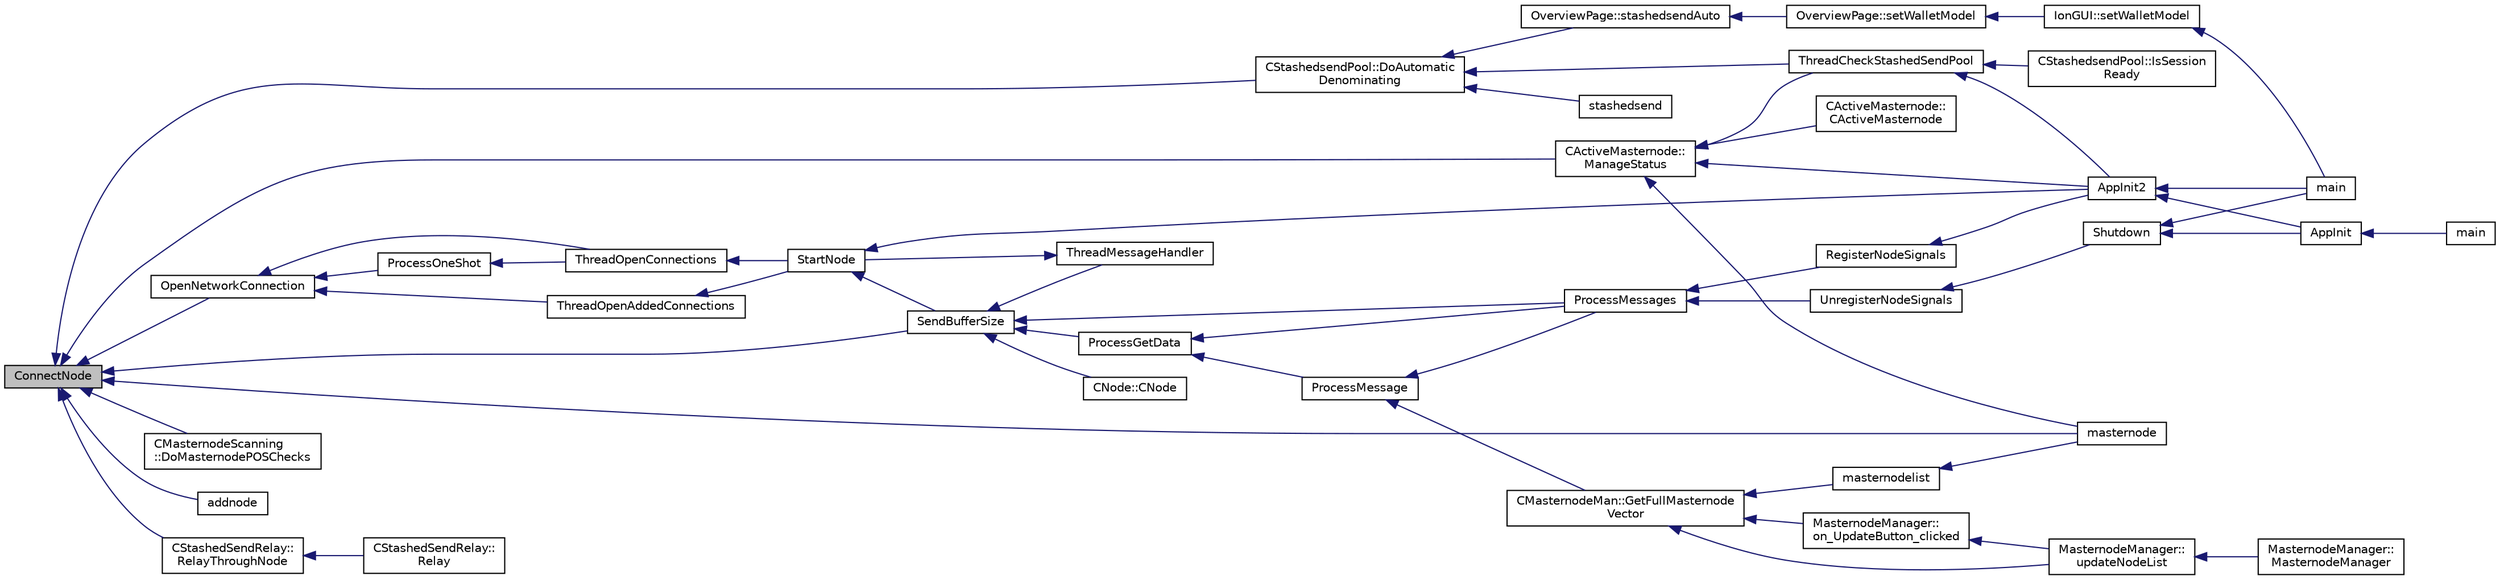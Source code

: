 digraph "ConnectNode"
{
  edge [fontname="Helvetica",fontsize="10",labelfontname="Helvetica",labelfontsize="10"];
  node [fontname="Helvetica",fontsize="10",shape=record];
  rankdir="LR";
  Node331 [label="ConnectNode",height=0.2,width=0.4,color="black", fillcolor="grey75", style="filled", fontcolor="black"];
  Node331 -> Node332 [dir="back",color="midnightblue",fontsize="10",style="solid",fontname="Helvetica"];
  Node332 [label="CActiveMasternode::\lManageStatus",height=0.2,width=0.4,color="black", fillcolor="white", style="filled",URL="$d9/d29/class_c_active_masternode.html#a8004b3b2100da7dcfedbd1e959633e51"];
  Node332 -> Node333 [dir="back",color="midnightblue",fontsize="10",style="solid",fontname="Helvetica"];
  Node333 [label="CActiveMasternode::\lCActiveMasternode",height=0.2,width=0.4,color="black", fillcolor="white", style="filled",URL="$d9/d29/class_c_active_masternode.html#a7ffb946d1b2aad0054d3b3efce8c0543"];
  Node332 -> Node334 [dir="back",color="midnightblue",fontsize="10",style="solid",fontname="Helvetica"];
  Node334 [label="AppInit2",height=0.2,width=0.4,color="black", fillcolor="white", style="filled",URL="$d8/dc0/init_8h.html#a1a4c1bfbf6ba1db77e988b89b9cadfd3",tooltip="Initialize ion. "];
  Node334 -> Node335 [dir="back",color="midnightblue",fontsize="10",style="solid",fontname="Helvetica"];
  Node335 [label="AppInit",height=0.2,width=0.4,color="black", fillcolor="white", style="filled",URL="$d4/d35/iond_8cpp.html#ac59316b767e6984e1285f0531275286b"];
  Node335 -> Node336 [dir="back",color="midnightblue",fontsize="10",style="solid",fontname="Helvetica"];
  Node336 [label="main",height=0.2,width=0.4,color="black", fillcolor="white", style="filled",URL="$d4/d35/iond_8cpp.html#a0ddf1224851353fc92bfbff6f499fa97"];
  Node334 -> Node337 [dir="back",color="midnightblue",fontsize="10",style="solid",fontname="Helvetica"];
  Node337 [label="main",height=0.2,width=0.4,color="black", fillcolor="white", style="filled",URL="$d5/d2d/ion_8cpp.html#a0ddf1224851353fc92bfbff6f499fa97"];
  Node332 -> Node338 [dir="back",color="midnightblue",fontsize="10",style="solid",fontname="Helvetica"];
  Node338 [label="masternode",height=0.2,width=0.4,color="black", fillcolor="white", style="filled",URL="$d5/d6b/rpcstashedsend_8cpp.html#a30609e443aeb47c29ed0878d16b1b5e1"];
  Node332 -> Node339 [dir="back",color="midnightblue",fontsize="10",style="solid",fontname="Helvetica"];
  Node339 [label="ThreadCheckStashedSendPool",height=0.2,width=0.4,color="black", fillcolor="white", style="filled",URL="$d9/dbc/stashedsend_8h.html#ab583ddc86effded8432ea5387f77d883"];
  Node339 -> Node334 [dir="back",color="midnightblue",fontsize="10",style="solid",fontname="Helvetica"];
  Node339 -> Node340 [dir="back",color="midnightblue",fontsize="10",style="solid",fontname="Helvetica"];
  Node340 [label="CStashedsendPool::IsSession\lReady",height=0.2,width=0.4,color="black", fillcolor="white", style="filled",URL="$dd/d8a/class_c_stashedsend_pool.html#acb903e97bacd0ecf2f1c3c0d82e6641c",tooltip="Do we have enough users to take entries? "];
  Node331 -> Node341 [dir="back",color="midnightblue",fontsize="10",style="solid",fontname="Helvetica"];
  Node341 [label="CMasternodeScanning\l::DoMasternodePOSChecks",height=0.2,width=0.4,color="black", fillcolor="white", style="filled",URL="$d5/d9f/class_c_masternode_scanning.html#a6bc18fb7508f702e2a2d1c3731342f8f"];
  Node331 -> Node342 [dir="back",color="midnightblue",fontsize="10",style="solid",fontname="Helvetica"];
  Node342 [label="OpenNetworkConnection",height=0.2,width=0.4,color="black", fillcolor="white", style="filled",URL="$dd/d84/net_8cpp.html#aa19cb8e6cf23a990e585f2bbf9ece276"];
  Node342 -> Node343 [dir="back",color="midnightblue",fontsize="10",style="solid",fontname="Helvetica"];
  Node343 [label="ProcessOneShot",height=0.2,width=0.4,color="black", fillcolor="white", style="filled",URL="$dd/d84/net_8cpp.html#af2ec2d087be42005dc76eac64a531088"];
  Node343 -> Node344 [dir="back",color="midnightblue",fontsize="10",style="solid",fontname="Helvetica"];
  Node344 [label="ThreadOpenConnections",height=0.2,width=0.4,color="black", fillcolor="white", style="filled",URL="$dd/d84/net_8cpp.html#a3b4720330e61127963a43df26b80f804"];
  Node344 -> Node345 [dir="back",color="midnightblue",fontsize="10",style="solid",fontname="Helvetica"];
  Node345 [label="StartNode",height=0.2,width=0.4,color="black", fillcolor="white", style="filled",URL="$d7/d97/net_8h.html#a9396d8054e8f74959e9391871aaddde0"];
  Node345 -> Node334 [dir="back",color="midnightblue",fontsize="10",style="solid",fontname="Helvetica"];
  Node345 -> Node346 [dir="back",color="midnightblue",fontsize="10",style="solid",fontname="Helvetica"];
  Node346 [label="SendBufferSize",height=0.2,width=0.4,color="black", fillcolor="white", style="filled",URL="$d7/d97/net_8h.html#a13f289d6233bd32b78a38793f76bdccb"];
  Node346 -> Node347 [dir="back",color="midnightblue",fontsize="10",style="solid",fontname="Helvetica"];
  Node347 [label="ProcessGetData",height=0.2,width=0.4,color="black", fillcolor="white", style="filled",URL="$df/d0a/main_8cpp.html#a3be415b83ecfe1f4215e0bd28c3b1eec"];
  Node347 -> Node348 [dir="back",color="midnightblue",fontsize="10",style="solid",fontname="Helvetica"];
  Node348 [label="ProcessMessage",height=0.2,width=0.4,color="black", fillcolor="white", style="filled",URL="$df/d0a/main_8cpp.html#a8ba92b1a4bce3c835e887a9073d17d8e"];
  Node348 -> Node349 [dir="back",color="midnightblue",fontsize="10",style="solid",fontname="Helvetica"];
  Node349 [label="ProcessMessages",height=0.2,width=0.4,color="black", fillcolor="white", style="filled",URL="$d4/dbf/main_8h.html#a196f9318f02448b85b28d612698934fd"];
  Node349 -> Node350 [dir="back",color="midnightblue",fontsize="10",style="solid",fontname="Helvetica"];
  Node350 [label="RegisterNodeSignals",height=0.2,width=0.4,color="black", fillcolor="white", style="filled",URL="$d4/dbf/main_8h.html#ab02615ff65f91d69f8d786ec900baa8a",tooltip="Register with a network node to receive its signals. "];
  Node350 -> Node334 [dir="back",color="midnightblue",fontsize="10",style="solid",fontname="Helvetica"];
  Node349 -> Node351 [dir="back",color="midnightblue",fontsize="10",style="solid",fontname="Helvetica"];
  Node351 [label="UnregisterNodeSignals",height=0.2,width=0.4,color="black", fillcolor="white", style="filled",URL="$d4/dbf/main_8h.html#a3ef0cc6e9d9d6435ee2a5569244d6ebd",tooltip="Unregister a network node. "];
  Node351 -> Node352 [dir="back",color="midnightblue",fontsize="10",style="solid",fontname="Helvetica"];
  Node352 [label="Shutdown",height=0.2,width=0.4,color="black", fillcolor="white", style="filled",URL="$d8/dc0/init_8h.html#ac5f038c2b480cf9ef5e19e3eba8dbaf9"];
  Node352 -> Node335 [dir="back",color="midnightblue",fontsize="10",style="solid",fontname="Helvetica"];
  Node352 -> Node337 [dir="back",color="midnightblue",fontsize="10",style="solid",fontname="Helvetica"];
  Node348 -> Node353 [dir="back",color="midnightblue",fontsize="10",style="solid",fontname="Helvetica"];
  Node353 [label="CMasternodeMan::GetFullMasternode\lVector",height=0.2,width=0.4,color="black", fillcolor="white", style="filled",URL="$dc/d6b/class_c_masternode_man.html#ab39e213a7601e1bef2eba1d5d63206f5"];
  Node353 -> Node354 [dir="back",color="midnightblue",fontsize="10",style="solid",fontname="Helvetica"];
  Node354 [label="MasternodeManager::\lupdateNodeList",height=0.2,width=0.4,color="black", fillcolor="white", style="filled",URL="$d9/d70/class_masternode_manager.html#a5485a8bd6ccf673027165cc1207dfae9"];
  Node354 -> Node355 [dir="back",color="midnightblue",fontsize="10",style="solid",fontname="Helvetica"];
  Node355 [label="MasternodeManager::\lMasternodeManager",height=0.2,width=0.4,color="black", fillcolor="white", style="filled",URL="$d9/d70/class_masternode_manager.html#ad18cb99065e056e6b791e2356de826bf"];
  Node353 -> Node356 [dir="back",color="midnightblue",fontsize="10",style="solid",fontname="Helvetica"];
  Node356 [label="MasternodeManager::\lon_UpdateButton_clicked",height=0.2,width=0.4,color="black", fillcolor="white", style="filled",URL="$d9/d70/class_masternode_manager.html#ae8d07b4d869e3eb09fe1be445eff0430"];
  Node356 -> Node354 [dir="back",color="midnightblue",fontsize="10",style="solid",fontname="Helvetica"];
  Node353 -> Node357 [dir="back",color="midnightblue",fontsize="10",style="solid",fontname="Helvetica"];
  Node357 [label="masternodelist",height=0.2,width=0.4,color="black", fillcolor="white", style="filled",URL="$d5/d6b/rpcstashedsend_8cpp.html#a3a7ed7e37f21eb2912afc6e776f7236c"];
  Node357 -> Node338 [dir="back",color="midnightblue",fontsize="10",style="solid",fontname="Helvetica"];
  Node347 -> Node349 [dir="back",color="midnightblue",fontsize="10",style="solid",fontname="Helvetica"];
  Node346 -> Node349 [dir="back",color="midnightblue",fontsize="10",style="solid",fontname="Helvetica"];
  Node346 -> Node358 [dir="back",color="midnightblue",fontsize="10",style="solid",fontname="Helvetica"];
  Node358 [label="ThreadMessageHandler",height=0.2,width=0.4,color="black", fillcolor="white", style="filled",URL="$dd/d84/net_8cpp.html#a379b0d3521bdd62ac296f219d70c4e30"];
  Node358 -> Node345 [dir="back",color="midnightblue",fontsize="10",style="solid",fontname="Helvetica"];
  Node346 -> Node359 [dir="back",color="midnightblue",fontsize="10",style="solid",fontname="Helvetica"];
  Node359 [label="CNode::CNode",height=0.2,width=0.4,color="black", fillcolor="white", style="filled",URL="$d1/d64/class_c_node.html#a51556705550511146245b9fb2fec09c1"];
  Node342 -> Node344 [dir="back",color="midnightblue",fontsize="10",style="solid",fontname="Helvetica"];
  Node342 -> Node360 [dir="back",color="midnightblue",fontsize="10",style="solid",fontname="Helvetica"];
  Node360 [label="ThreadOpenAddedConnections",height=0.2,width=0.4,color="black", fillcolor="white", style="filled",URL="$dd/d84/net_8cpp.html#a2d1ca95557ae336582b886a251e7fe94"];
  Node360 -> Node345 [dir="back",color="midnightblue",fontsize="10",style="solid",fontname="Helvetica"];
  Node331 -> Node346 [dir="back",color="midnightblue",fontsize="10",style="solid",fontname="Helvetica"];
  Node331 -> Node361 [dir="back",color="midnightblue",fontsize="10",style="solid",fontname="Helvetica"];
  Node361 [label="addnode",height=0.2,width=0.4,color="black", fillcolor="white", style="filled",URL="$df/dab/rpcnet_8cpp.html#ab455bfd729ba34d3bb55b716e62405a3"];
  Node331 -> Node338 [dir="back",color="midnightblue",fontsize="10",style="solid",fontname="Helvetica"];
  Node331 -> Node362 [dir="back",color="midnightblue",fontsize="10",style="solid",fontname="Helvetica"];
  Node362 [label="CStashedSendRelay::\lRelayThroughNode",height=0.2,width=0.4,color="black", fillcolor="white", style="filled",URL="$d2/d25/class_c_stashed_send_relay.html#a3e759315bdccb63c1810582eeffa080e"];
  Node362 -> Node363 [dir="back",color="midnightblue",fontsize="10",style="solid",fontname="Helvetica"];
  Node363 [label="CStashedSendRelay::\lRelay",height=0.2,width=0.4,color="black", fillcolor="white", style="filled",URL="$d2/d25/class_c_stashed_send_relay.html#a1466672b4c8f26d5cef789ea42388718"];
  Node331 -> Node364 [dir="back",color="midnightblue",fontsize="10",style="solid",fontname="Helvetica"];
  Node364 [label="CStashedsendPool::DoAutomatic\lDenominating",height=0.2,width=0.4,color="black", fillcolor="white", style="filled",URL="$dd/d8a/class_c_stashedsend_pool.html#a21f19df4854af34c8f89187c768a524f",tooltip="Passively run Stashedsend in the background according to the configuration in settings (only for QT) ..."];
  Node364 -> Node365 [dir="back",color="midnightblue",fontsize="10",style="solid",fontname="Helvetica"];
  Node365 [label="OverviewPage::stashedsendAuto",height=0.2,width=0.4,color="black", fillcolor="white", style="filled",URL="$d1/d91/class_overview_page.html#abf60d7de5f283687a914b487dc44ca76"];
  Node365 -> Node366 [dir="back",color="midnightblue",fontsize="10",style="solid",fontname="Helvetica"];
  Node366 [label="OverviewPage::setWalletModel",height=0.2,width=0.4,color="black", fillcolor="white", style="filled",URL="$d1/d91/class_overview_page.html#a2ed52a3a87e9c74fee38fa873c9bc71f"];
  Node366 -> Node367 [dir="back",color="midnightblue",fontsize="10",style="solid",fontname="Helvetica"];
  Node367 [label="IonGUI::setWalletModel",height=0.2,width=0.4,color="black", fillcolor="white", style="filled",URL="$dc/d0b/class_ion_g_u_i.html#a37f87db65498b036d387c705a749c45d",tooltip="Set the wallet model. "];
  Node367 -> Node337 [dir="back",color="midnightblue",fontsize="10",style="solid",fontname="Helvetica"];
  Node364 -> Node368 [dir="back",color="midnightblue",fontsize="10",style="solid",fontname="Helvetica"];
  Node368 [label="stashedsend",height=0.2,width=0.4,color="black", fillcolor="white", style="filled",URL="$d5/d6b/rpcstashedsend_8cpp.html#a5a7cb1ad55aeaa8bcbb5172e9153a75a"];
  Node364 -> Node339 [dir="back",color="midnightblue",fontsize="10",style="solid",fontname="Helvetica"];
}
